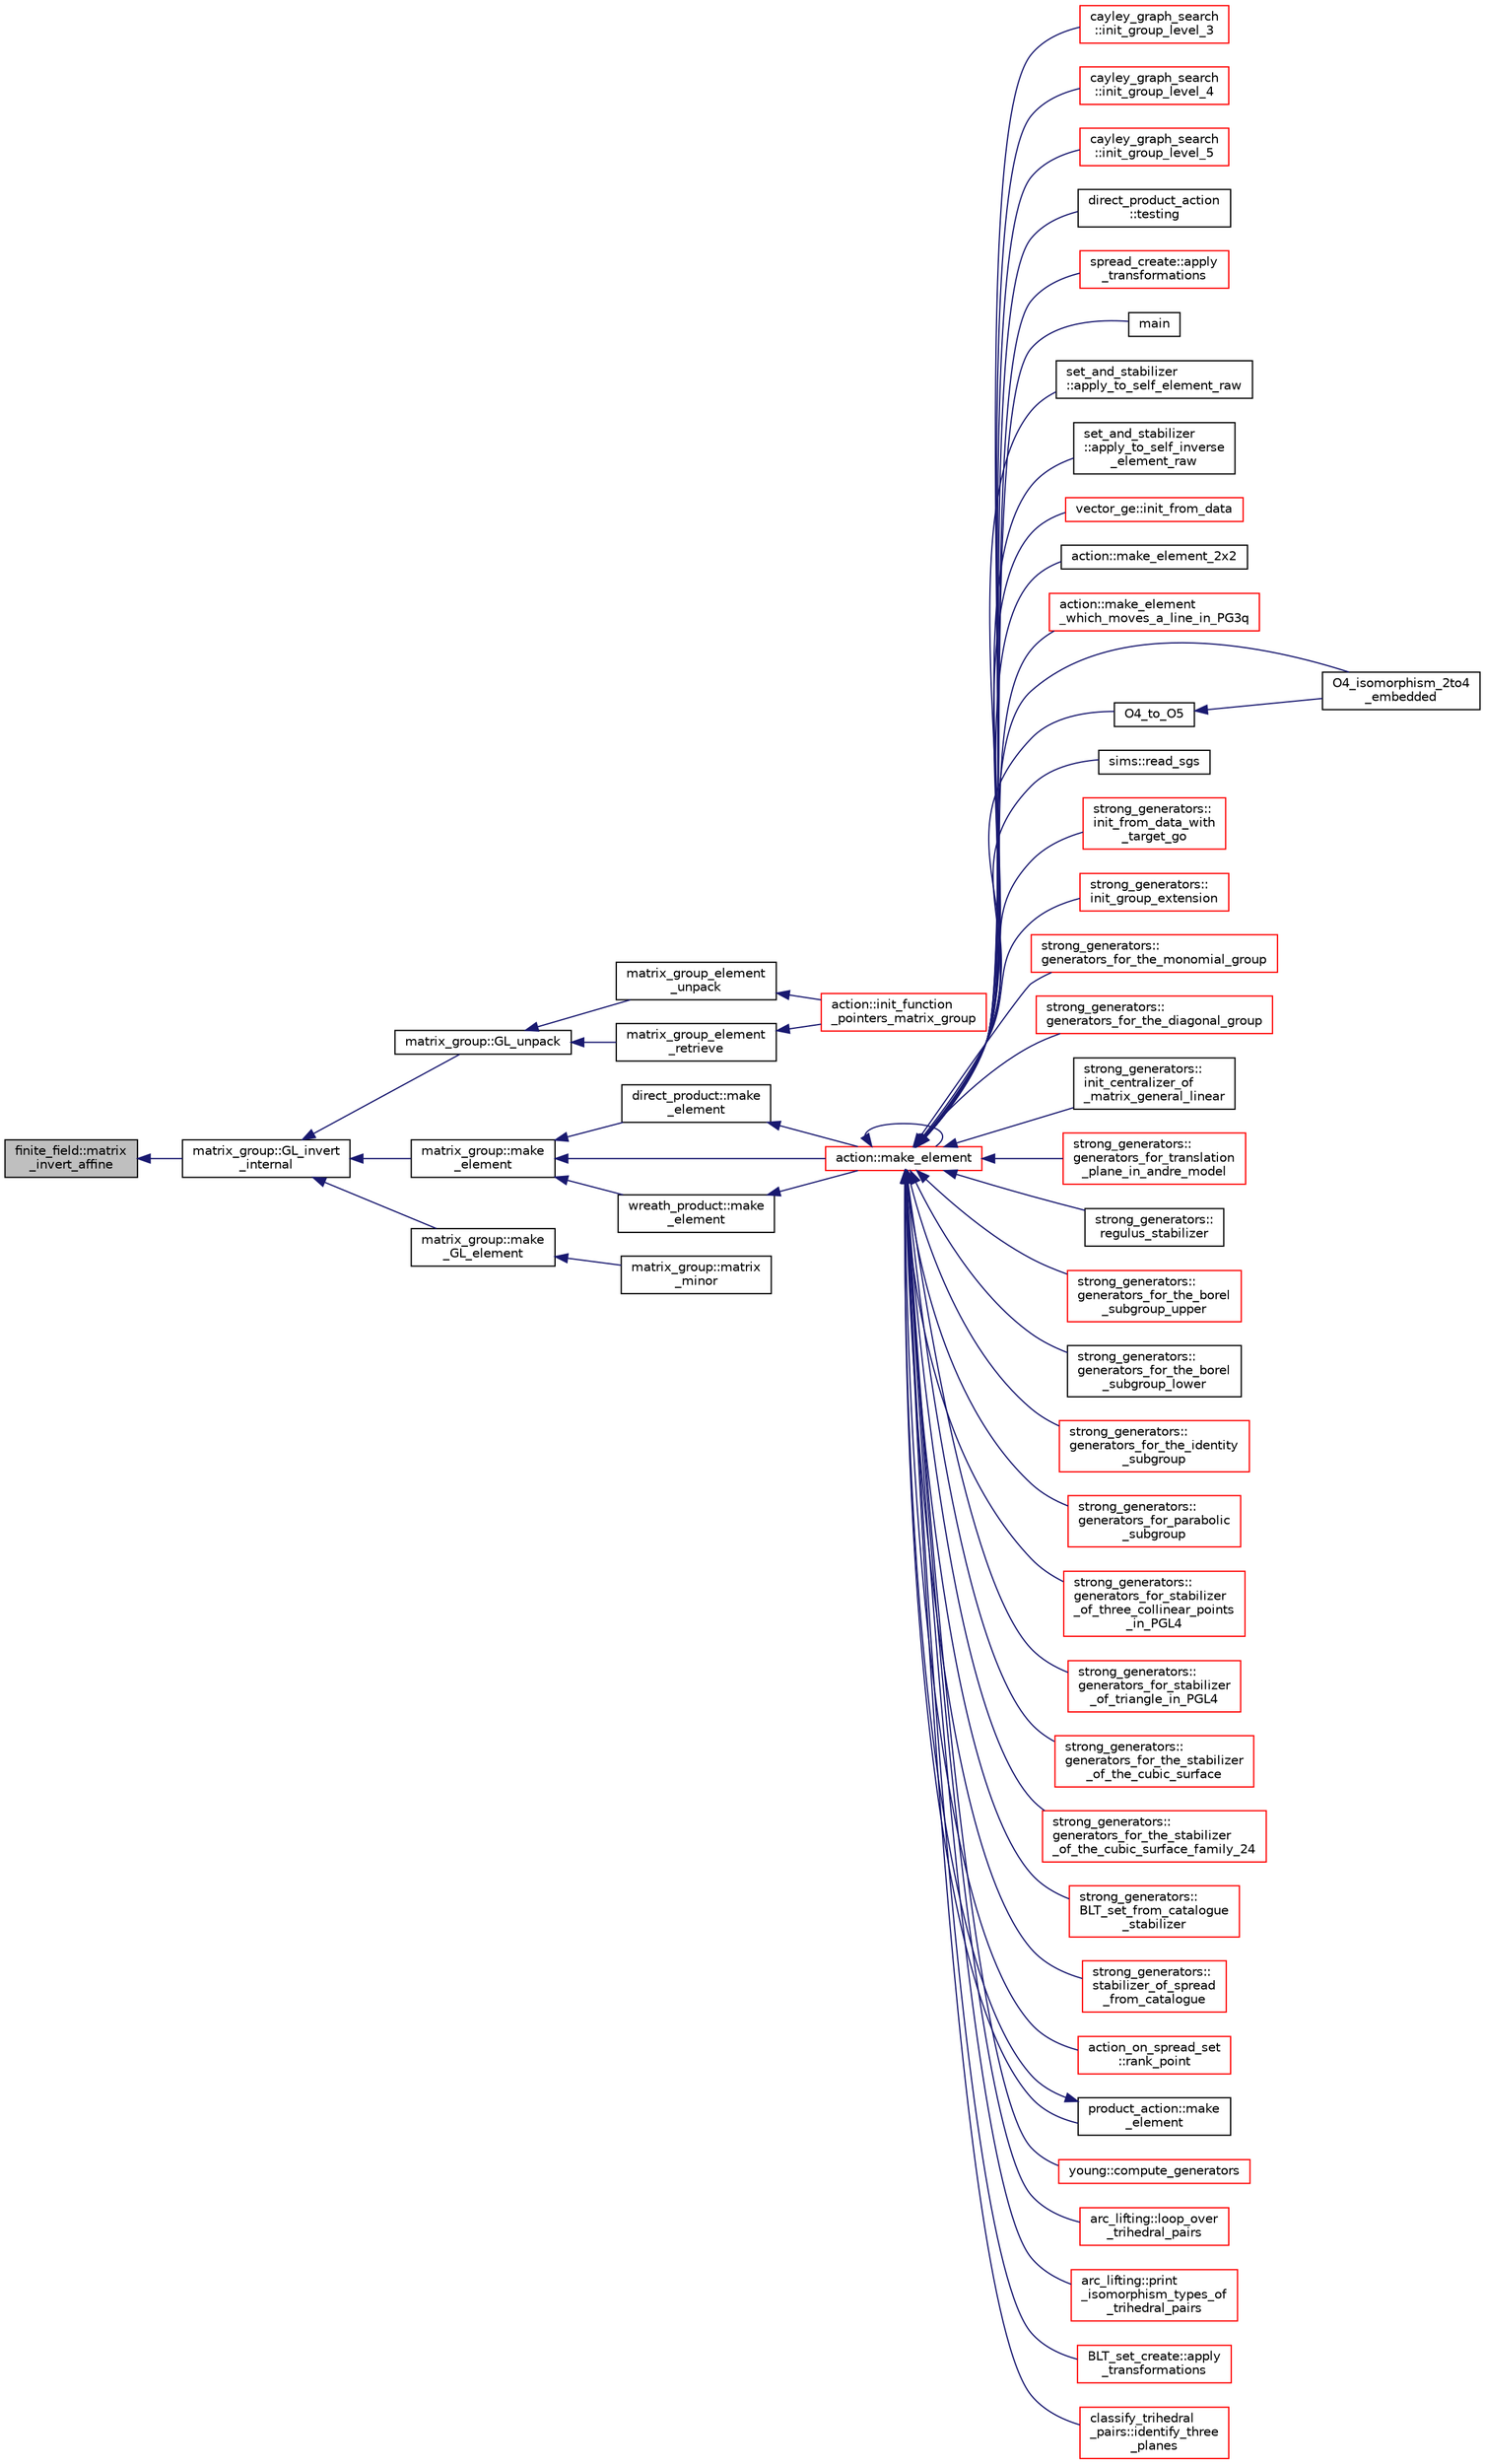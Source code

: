 digraph "finite_field::matrix_invert_affine"
{
  edge [fontname="Helvetica",fontsize="10",labelfontname="Helvetica",labelfontsize="10"];
  node [fontname="Helvetica",fontsize="10",shape=record];
  rankdir="LR";
  Node9672 [label="finite_field::matrix\l_invert_affine",height=0.2,width=0.4,color="black", fillcolor="grey75", style="filled", fontcolor="black"];
  Node9672 -> Node9673 [dir="back",color="midnightblue",fontsize="10",style="solid",fontname="Helvetica"];
  Node9673 [label="matrix_group::GL_invert\l_internal",height=0.2,width=0.4,color="black", fillcolor="white", style="filled",URL="$d3/ded/classmatrix__group.html#ab2b9f8046dee535722e07a92ec3ab0b6"];
  Node9673 -> Node9674 [dir="back",color="midnightblue",fontsize="10",style="solid",fontname="Helvetica"];
  Node9674 [label="matrix_group::GL_unpack",height=0.2,width=0.4,color="black", fillcolor="white", style="filled",URL="$d3/ded/classmatrix__group.html#ac6a8a5bf87707f613215662a2967fa18"];
  Node9674 -> Node9675 [dir="back",color="midnightblue",fontsize="10",style="solid",fontname="Helvetica"];
  Node9675 [label="matrix_group_element\l_unpack",height=0.2,width=0.4,color="black", fillcolor="white", style="filled",URL="$da/d0a/interface__matrix__group_8_c.html#a3821f8c9d4e26962410c97ad9772b3af"];
  Node9675 -> Node9676 [dir="back",color="midnightblue",fontsize="10",style="solid",fontname="Helvetica"];
  Node9676 [label="action::init_function\l_pointers_matrix_group",height=0.2,width=0.4,color="red", fillcolor="white", style="filled",URL="$d2/d86/classaction.html#a48cbc0106c21fdcb5ec74a9cf8f4e1d8"];
  Node9674 -> Node9718 [dir="back",color="midnightblue",fontsize="10",style="solid",fontname="Helvetica"];
  Node9718 [label="matrix_group_element\l_retrieve",height=0.2,width=0.4,color="black", fillcolor="white", style="filled",URL="$da/d0a/interface__matrix__group_8_c.html#aefc74c0503168b62ff732d3cc131fdc6"];
  Node9718 -> Node9676 [dir="back",color="midnightblue",fontsize="10",style="solid",fontname="Helvetica"];
  Node9673 -> Node9719 [dir="back",color="midnightblue",fontsize="10",style="solid",fontname="Helvetica"];
  Node9719 [label="matrix_group::make\l_element",height=0.2,width=0.4,color="black", fillcolor="white", style="filled",URL="$d3/ded/classmatrix__group.html#adf67c0031ec58afbbc545e65a1cf6845"];
  Node9719 -> Node9720 [dir="back",color="midnightblue",fontsize="10",style="solid",fontname="Helvetica"];
  Node9720 [label="direct_product::make\l_element",height=0.2,width=0.4,color="black", fillcolor="white", style="filled",URL="$dc/daf/classdirect__product.html#a776efa4be66f9b0481d1f012a14c9dde"];
  Node9720 -> Node9721 [dir="back",color="midnightblue",fontsize="10",style="solid",fontname="Helvetica"];
  Node9721 [label="action::make_element",height=0.2,width=0.4,color="red", fillcolor="white", style="filled",URL="$d2/d86/classaction.html#a920fa2a27583fb60bae10e7b282cdd1d"];
  Node9721 -> Node9722 [dir="back",color="midnightblue",fontsize="10",style="solid",fontname="Helvetica"];
  Node9722 [label="cayley_graph_search\l::init_group_level_3",height=0.2,width=0.4,color="red", fillcolor="white", style="filled",URL="$de/dae/classcayley__graph__search.html#a7c936e674e8ea64597fa37ae5aa71c71"];
  Node9721 -> Node9711 [dir="back",color="midnightblue",fontsize="10",style="solid",fontname="Helvetica"];
  Node9711 [label="cayley_graph_search\l::init_group_level_4",height=0.2,width=0.4,color="red", fillcolor="white", style="filled",URL="$de/dae/classcayley__graph__search.html#a6593f90cd91bea8c23fe71acca05655e"];
  Node9721 -> Node9716 [dir="back",color="midnightblue",fontsize="10",style="solid",fontname="Helvetica"];
  Node9716 [label="cayley_graph_search\l::init_group_level_5",height=0.2,width=0.4,color="red", fillcolor="white", style="filled",URL="$de/dae/classcayley__graph__search.html#ab4427f6ab65833dae31a18f44a5d6d7a"];
  Node9721 -> Node9723 [dir="back",color="midnightblue",fontsize="10",style="solid",fontname="Helvetica"];
  Node9723 [label="direct_product_action\l::testing",height=0.2,width=0.4,color="black", fillcolor="white", style="filled",URL="$d3/d78/classdirect__product__action.html#a343dbbfe1b3932d198bfa59b48c7026f"];
  Node9721 -> Node9724 [dir="back",color="midnightblue",fontsize="10",style="solid",fontname="Helvetica"];
  Node9724 [label="spread_create::apply\l_transformations",height=0.2,width=0.4,color="red", fillcolor="white", style="filled",URL="$de/d97/classspread__create.html#af324e4219cba2572fec394ef40e9ee88"];
  Node9721 -> Node9726 [dir="back",color="midnightblue",fontsize="10",style="solid",fontname="Helvetica"];
  Node9726 [label="main",height=0.2,width=0.4,color="black", fillcolor="white", style="filled",URL="$df/df8/surface__classify_8_c.html#a217dbf8b442f20279ea00b898af96f52"];
  Node9721 -> Node9727 [dir="back",color="midnightblue",fontsize="10",style="solid",fontname="Helvetica"];
  Node9727 [label="set_and_stabilizer\l::apply_to_self_element_raw",height=0.2,width=0.4,color="black", fillcolor="white", style="filled",URL="$de/df6/classset__and__stabilizer.html#aa7730cf2de0ea01c59c1fe9e3beeb550"];
  Node9721 -> Node9728 [dir="back",color="midnightblue",fontsize="10",style="solid",fontname="Helvetica"];
  Node9728 [label="set_and_stabilizer\l::apply_to_self_inverse\l_element_raw",height=0.2,width=0.4,color="black", fillcolor="white", style="filled",URL="$de/df6/classset__and__stabilizer.html#aefacb2c9fef9d9ae8224b38185e4eeda"];
  Node9721 -> Node9729 [dir="back",color="midnightblue",fontsize="10",style="solid",fontname="Helvetica"];
  Node9729 [label="vector_ge::init_from_data",height=0.2,width=0.4,color="red", fillcolor="white", style="filled",URL="$d4/d6e/classvector__ge.html#a44b1669e41321b41d93fb5cf957b8bc5"];
  Node9721 -> Node9742 [dir="back",color="midnightblue",fontsize="10",style="solid",fontname="Helvetica"];
  Node9742 [label="action::make_element_2x2",height=0.2,width=0.4,color="black", fillcolor="white", style="filled",URL="$d2/d86/classaction.html#a17fab7163af96b900aae4899bff7332f"];
  Node9721 -> Node9721 [dir="back",color="midnightblue",fontsize="10",style="solid",fontname="Helvetica"];
  Node9721 -> Node9743 [dir="back",color="midnightblue",fontsize="10",style="solid",fontname="Helvetica"];
  Node9743 [label="action::make_element\l_which_moves_a_line_in_PG3q",height=0.2,width=0.4,color="red", fillcolor="white", style="filled",URL="$d2/d86/classaction.html#a926b90c3aafacbf77ffd99d50a8408cb"];
  Node9721 -> Node9752 [dir="back",color="midnightblue",fontsize="10",style="solid",fontname="Helvetica"];
  Node9752 [label="O4_isomorphism_2to4\l_embedded",height=0.2,width=0.4,color="black", fillcolor="white", style="filled",URL="$dc/dd4/group__actions_8h.html#aa6a3808993602713a701a20d3905ebe1"];
  Node9721 -> Node9753 [dir="back",color="midnightblue",fontsize="10",style="solid",fontname="Helvetica"];
  Node9753 [label="O4_to_O5",height=0.2,width=0.4,color="black", fillcolor="white", style="filled",URL="$dc/dd4/group__actions_8h.html#af20467afc2151efb154c3c86ae5e1e5a"];
  Node9753 -> Node9752 [dir="back",color="midnightblue",fontsize="10",style="solid",fontname="Helvetica"];
  Node9721 -> Node9754 [dir="back",color="midnightblue",fontsize="10",style="solid",fontname="Helvetica"];
  Node9754 [label="sims::read_sgs",height=0.2,width=0.4,color="black", fillcolor="white", style="filled",URL="$d9/df3/classsims.html#acc819864b418090e81b8a060cdc384df"];
  Node9721 -> Node9755 [dir="back",color="midnightblue",fontsize="10",style="solid",fontname="Helvetica"];
  Node9755 [label="strong_generators::\linit_from_data_with\l_target_go",height=0.2,width=0.4,color="red", fillcolor="white", style="filled",URL="$dc/d09/classstrong__generators.html#a026182fcca35e7a95aa7583e716585e0"];
  Node9721 -> Node9757 [dir="back",color="midnightblue",fontsize="10",style="solid",fontname="Helvetica"];
  Node9757 [label="strong_generators::\linit_group_extension",height=0.2,width=0.4,color="red", fillcolor="white", style="filled",URL="$dc/d09/classstrong__generators.html#a5e889497cab5e9c522c8c4610ebb8328"];
  Node9721 -> Node9764 [dir="back",color="midnightblue",fontsize="10",style="solid",fontname="Helvetica"];
  Node9764 [label="strong_generators::\lgenerators_for_the_monomial_group",height=0.2,width=0.4,color="red", fillcolor="white", style="filled",URL="$dc/d09/classstrong__generators.html#a504b7cefda70b646b2064f80784d7f8a"];
  Node9721 -> Node9766 [dir="back",color="midnightblue",fontsize="10",style="solid",fontname="Helvetica"];
  Node9766 [label="strong_generators::\lgenerators_for_the_diagonal_group",height=0.2,width=0.4,color="red", fillcolor="white", style="filled",URL="$dc/d09/classstrong__generators.html#a560ff860f139f7f02f293fa7f5f01aff"];
  Node9721 -> Node9768 [dir="back",color="midnightblue",fontsize="10",style="solid",fontname="Helvetica"];
  Node9768 [label="strong_generators::\linit_centralizer_of\l_matrix_general_linear",height=0.2,width=0.4,color="black", fillcolor="white", style="filled",URL="$dc/d09/classstrong__generators.html#a32d3dac9a96e73497b2e8f822d7e0038"];
  Node9721 -> Node9769 [dir="back",color="midnightblue",fontsize="10",style="solid",fontname="Helvetica"];
  Node9769 [label="strong_generators::\lgenerators_for_translation\l_plane_in_andre_model",height=0.2,width=0.4,color="red", fillcolor="white", style="filled",URL="$dc/d09/classstrong__generators.html#aceefa8f4e00918ef0c4e9899a6d892ac"];
  Node9721 -> Node9697 [dir="back",color="midnightblue",fontsize="10",style="solid",fontname="Helvetica"];
  Node9697 [label="strong_generators::\lregulus_stabilizer",height=0.2,width=0.4,color="black", fillcolor="white", style="filled",URL="$dc/d09/classstrong__generators.html#a32e999d14b4168695f2e775ddf2ed7e7"];
  Node9721 -> Node9770 [dir="back",color="midnightblue",fontsize="10",style="solid",fontname="Helvetica"];
  Node9770 [label="strong_generators::\lgenerators_for_the_borel\l_subgroup_upper",height=0.2,width=0.4,color="red", fillcolor="white", style="filled",URL="$dc/d09/classstrong__generators.html#ad2b78850e421039116d2ba4bb4939729"];
  Node9721 -> Node9772 [dir="back",color="midnightblue",fontsize="10",style="solid",fontname="Helvetica"];
  Node9772 [label="strong_generators::\lgenerators_for_the_borel\l_subgroup_lower",height=0.2,width=0.4,color="black", fillcolor="white", style="filled",URL="$dc/d09/classstrong__generators.html#acdadd5e5c979289f36fdaaf6a96d6243"];
  Node9721 -> Node9773 [dir="back",color="midnightblue",fontsize="10",style="solid",fontname="Helvetica"];
  Node9773 [label="strong_generators::\lgenerators_for_the_identity\l_subgroup",height=0.2,width=0.4,color="red", fillcolor="white", style="filled",URL="$dc/d09/classstrong__generators.html#a6af2f0c5e1700eefbaf90ff38892eecc"];
  Node9721 -> Node9775 [dir="back",color="midnightblue",fontsize="10",style="solid",fontname="Helvetica"];
  Node9775 [label="strong_generators::\lgenerators_for_parabolic\l_subgroup",height=0.2,width=0.4,color="red", fillcolor="white", style="filled",URL="$dc/d09/classstrong__generators.html#a5c5c460bc6bc949e865c7e634720847a"];
  Node9721 -> Node9778 [dir="back",color="midnightblue",fontsize="10",style="solid",fontname="Helvetica"];
  Node9778 [label="strong_generators::\lgenerators_for_stabilizer\l_of_three_collinear_points\l_in_PGL4",height=0.2,width=0.4,color="red", fillcolor="white", style="filled",URL="$dc/d09/classstrong__generators.html#a59efd3b79710ccb1dce194a779ebf26e"];
  Node9721 -> Node9781 [dir="back",color="midnightblue",fontsize="10",style="solid",fontname="Helvetica"];
  Node9781 [label="strong_generators::\lgenerators_for_stabilizer\l_of_triangle_in_PGL4",height=0.2,width=0.4,color="red", fillcolor="white", style="filled",URL="$dc/d09/classstrong__generators.html#ad83abfc0148c2cacdfd34d122e579b0c"];
  Node9721 -> Node9782 [dir="back",color="midnightblue",fontsize="10",style="solid",fontname="Helvetica"];
  Node9782 [label="strong_generators::\lgenerators_for_the_stabilizer\l_of_the_cubic_surface",height=0.2,width=0.4,color="red", fillcolor="white", style="filled",URL="$dc/d09/classstrong__generators.html#a606282c1c7c6d98a03ad1f896d9ae4c0"];
  Node9721 -> Node9783 [dir="back",color="midnightblue",fontsize="10",style="solid",fontname="Helvetica"];
  Node9783 [label="strong_generators::\lgenerators_for_the_stabilizer\l_of_the_cubic_surface_family_24",height=0.2,width=0.4,color="red", fillcolor="white", style="filled",URL="$dc/d09/classstrong__generators.html#a984cb3bd1b49e98dbcaa1bbe90bd3077"];
  Node9721 -> Node9786 [dir="back",color="midnightblue",fontsize="10",style="solid",fontname="Helvetica"];
  Node9786 [label="strong_generators::\lBLT_set_from_catalogue\l_stabilizer",height=0.2,width=0.4,color="red", fillcolor="white", style="filled",URL="$dc/d09/classstrong__generators.html#a5745df767149506be3c591359840014f"];
  Node9721 -> Node9787 [dir="back",color="midnightblue",fontsize="10",style="solid",fontname="Helvetica"];
  Node9787 [label="strong_generators::\lstabilizer_of_spread\l_from_catalogue",height=0.2,width=0.4,color="red", fillcolor="white", style="filled",URL="$dc/d09/classstrong__generators.html#aedcc0f18e04cb4190e78d11f1c4b29dd"];
  Node9721 -> Node9789 [dir="back",color="midnightblue",fontsize="10",style="solid",fontname="Helvetica"];
  Node9789 [label="action_on_spread_set\l::rank_point",height=0.2,width=0.4,color="red", fillcolor="white", style="filled",URL="$d2/d7a/classaction__on__spread__set.html#a1d7082bfaaf523ad746fe94685fe2e43"];
  Node9721 -> Node9974 [dir="back",color="midnightblue",fontsize="10",style="solid",fontname="Helvetica"];
  Node9974 [label="product_action::make\l_element",height=0.2,width=0.4,color="black", fillcolor="white", style="filled",URL="$d8/d74/classproduct__action.html#a1d16f9f3a4be7b3ed6ce0825612a3cd8"];
  Node9974 -> Node9721 [dir="back",color="midnightblue",fontsize="10",style="solid",fontname="Helvetica"];
  Node9721 -> Node9975 [dir="back",color="midnightblue",fontsize="10",style="solid",fontname="Helvetica"];
  Node9975 [label="young::compute_generators",height=0.2,width=0.4,color="red", fillcolor="white", style="filled",URL="$dd/d68/classyoung.html#a26c8929e3f3f49437e3241f5d627ee20"];
  Node9721 -> Node9977 [dir="back",color="midnightblue",fontsize="10",style="solid",fontname="Helvetica"];
  Node9977 [label="arc_lifting::loop_over\l_trihedral_pairs",height=0.2,width=0.4,color="red", fillcolor="white", style="filled",URL="$dc/db7/classarc__lifting.html#a30126f5ed4126d604c191aa4d1f7505a"];
  Node9721 -> Node9978 [dir="back",color="midnightblue",fontsize="10",style="solid",fontname="Helvetica"];
  Node9978 [label="arc_lifting::print\l_isomorphism_types_of\l_trihedral_pairs",height=0.2,width=0.4,color="red", fillcolor="white", style="filled",URL="$dc/db7/classarc__lifting.html#ac2ea90f2acf97c870a7f46f7b125b8b7"];
  Node9721 -> Node9980 [dir="back",color="midnightblue",fontsize="10",style="solid",fontname="Helvetica"];
  Node9980 [label="BLT_set_create::apply\l_transformations",height=0.2,width=0.4,color="red", fillcolor="white", style="filled",URL="$d4/d40/class_b_l_t__set__create.html#ab39c77dca057b334e270fadee6c26c2c"];
  Node9721 -> Node9981 [dir="back",color="midnightblue",fontsize="10",style="solid",fontname="Helvetica"];
  Node9981 [label="classify_trihedral\l_pairs::identify_three\l_planes",height=0.2,width=0.4,color="red", fillcolor="white", style="filled",URL="$d1/d21/classclassify__trihedral__pairs.html#a0c39bec96db456430eb119aa573f6d25"];
  Node9719 -> Node9990 [dir="back",color="midnightblue",fontsize="10",style="solid",fontname="Helvetica"];
  Node9990 [label="wreath_product::make\l_element",height=0.2,width=0.4,color="black", fillcolor="white", style="filled",URL="$d8/dfa/classwreath__product.html#ac47838a579877034b1d2b4cd897625c1"];
  Node9990 -> Node9721 [dir="back",color="midnightblue",fontsize="10",style="solid",fontname="Helvetica"];
  Node9719 -> Node9721 [dir="back",color="midnightblue",fontsize="10",style="solid",fontname="Helvetica"];
  Node9673 -> Node9991 [dir="back",color="midnightblue",fontsize="10",style="solid",fontname="Helvetica"];
  Node9991 [label="matrix_group::make\l_GL_element",height=0.2,width=0.4,color="black", fillcolor="white", style="filled",URL="$d3/ded/classmatrix__group.html#ab60cc02d4fb6b9c8f4e20bf8248966a5"];
  Node9991 -> Node9992 [dir="back",color="midnightblue",fontsize="10",style="solid",fontname="Helvetica"];
  Node9992 [label="matrix_group::matrix\l_minor",height=0.2,width=0.4,color="black", fillcolor="white", style="filled",URL="$d3/ded/classmatrix__group.html#a1eb842c65e2c0bad4a65b90c98882307"];
}
